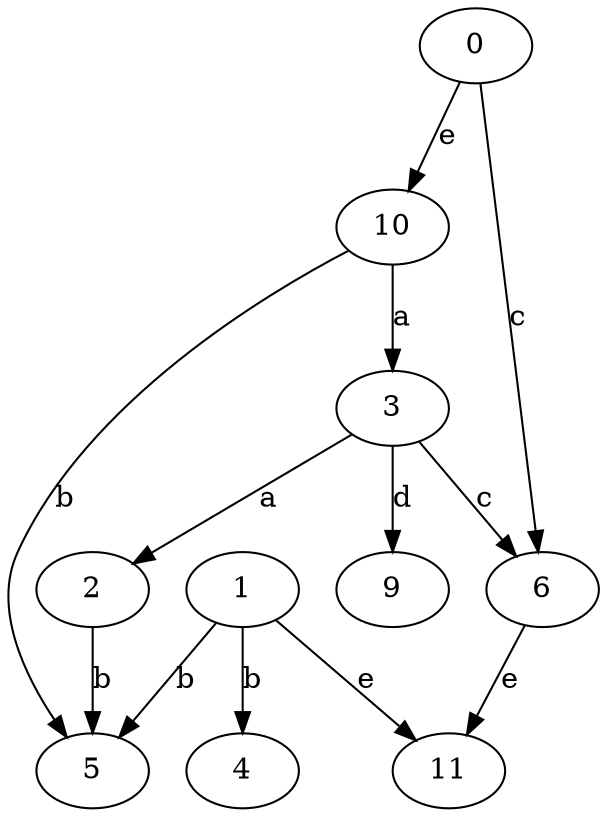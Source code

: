 strict digraph  {
2;
0;
1;
3;
4;
5;
6;
9;
10;
11;
2 -> 5  [label=b];
0 -> 6  [label=c];
0 -> 10  [label=e];
1 -> 4  [label=b];
1 -> 5  [label=b];
1 -> 11  [label=e];
3 -> 2  [label=a];
3 -> 6  [label=c];
3 -> 9  [label=d];
6 -> 11  [label=e];
10 -> 3  [label=a];
10 -> 5  [label=b];
}
